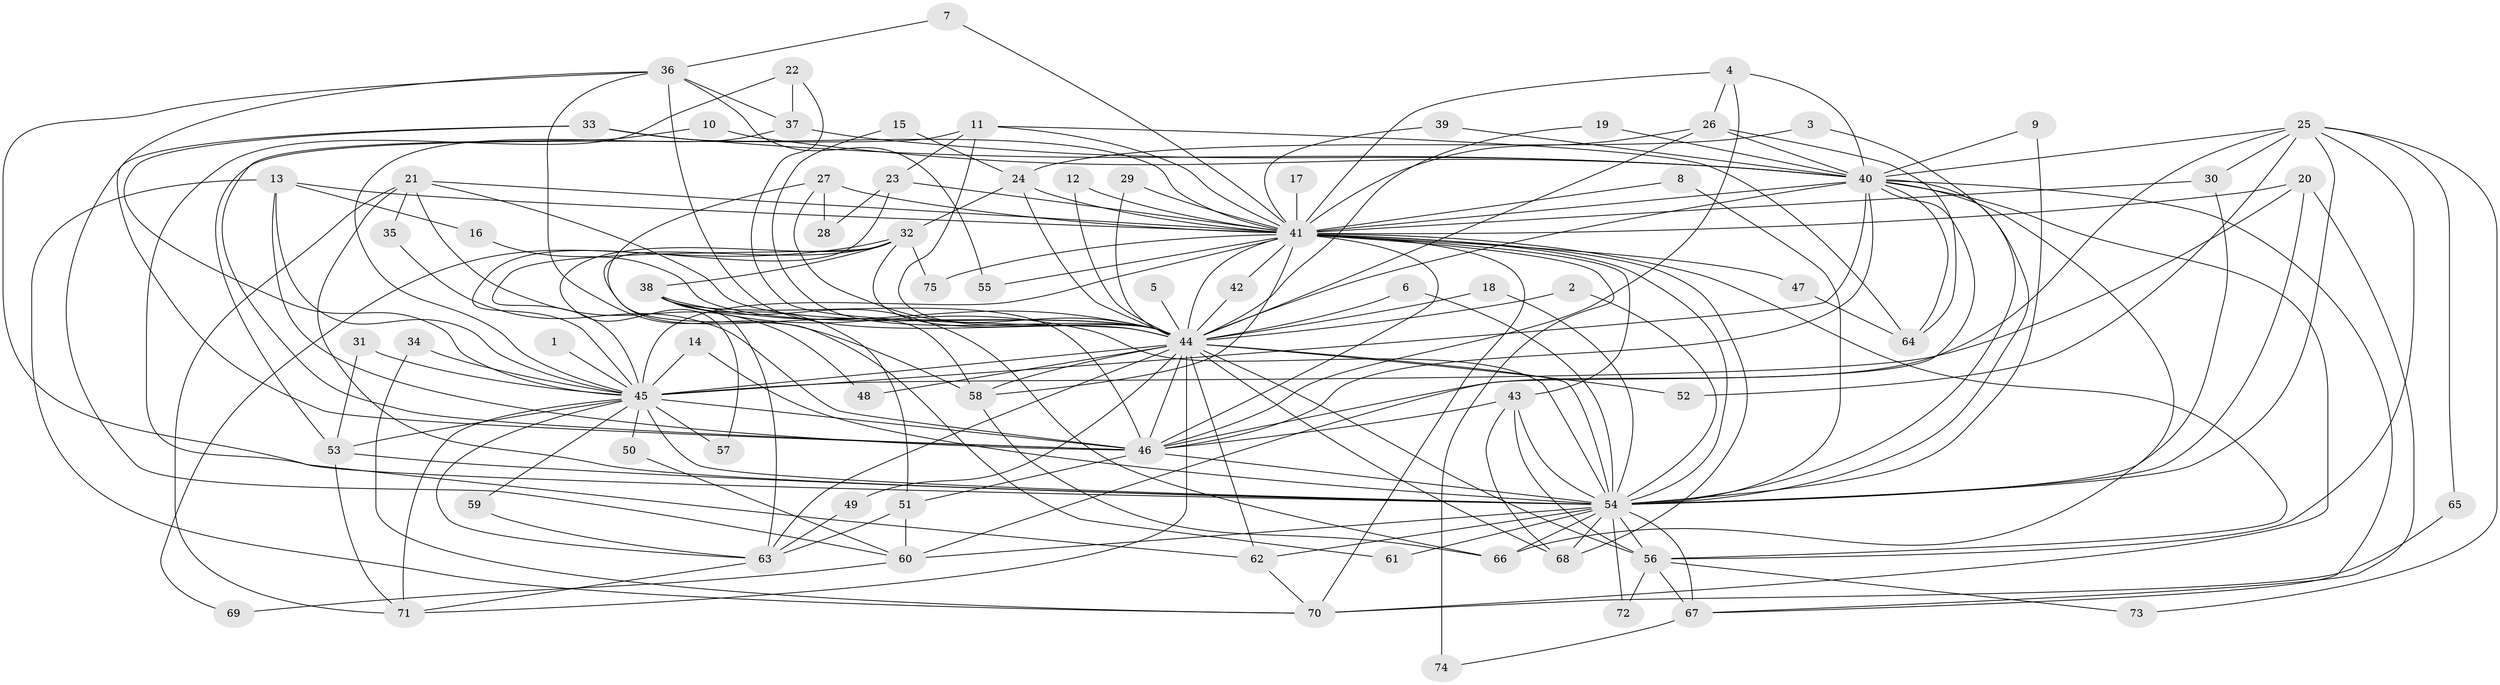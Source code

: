// original degree distribution, {18: 0.006711409395973154, 21: 0.020134228187919462, 27: 0.013422818791946308, 25: 0.006711409395973154, 26: 0.006711409395973154, 23: 0.006711409395973154, 28: 0.006711409395973154, 3: 0.12751677852348994, 4: 0.14093959731543623, 5: 0.08053691275167785, 2: 0.5369127516778524, 7: 0.013422818791946308, 8: 0.013422818791946308, 6: 0.020134228187919462}
// Generated by graph-tools (version 1.1) at 2025/49/03/09/25 03:49:37]
// undirected, 75 vertices, 189 edges
graph export_dot {
graph [start="1"]
  node [color=gray90,style=filled];
  1;
  2;
  3;
  4;
  5;
  6;
  7;
  8;
  9;
  10;
  11;
  12;
  13;
  14;
  15;
  16;
  17;
  18;
  19;
  20;
  21;
  22;
  23;
  24;
  25;
  26;
  27;
  28;
  29;
  30;
  31;
  32;
  33;
  34;
  35;
  36;
  37;
  38;
  39;
  40;
  41;
  42;
  43;
  44;
  45;
  46;
  47;
  48;
  49;
  50;
  51;
  52;
  53;
  54;
  55;
  56;
  57;
  58;
  59;
  60;
  61;
  62;
  63;
  64;
  65;
  66;
  67;
  68;
  69;
  70;
  71;
  72;
  73;
  74;
  75;
  1 -- 45 [weight=1.0];
  2 -- 44 [weight=1.0];
  2 -- 54 [weight=1.0];
  3 -- 24 [weight=1.0];
  3 -- 54 [weight=1.0];
  4 -- 26 [weight=1.0];
  4 -- 40 [weight=1.0];
  4 -- 41 [weight=1.0];
  4 -- 46 [weight=1.0];
  5 -- 44 [weight=3.0];
  6 -- 44 [weight=1.0];
  6 -- 54 [weight=1.0];
  7 -- 36 [weight=1.0];
  7 -- 41 [weight=1.0];
  8 -- 41 [weight=1.0];
  8 -- 54 [weight=2.0];
  9 -- 40 [weight=1.0];
  9 -- 54 [weight=1.0];
  10 -- 40 [weight=1.0];
  10 -- 46 [weight=1.0];
  11 -- 23 [weight=1.0];
  11 -- 41 [weight=2.0];
  11 -- 44 [weight=2.0];
  11 -- 53 [weight=1.0];
  11 -- 64 [weight=1.0];
  12 -- 41 [weight=1.0];
  12 -- 44 [weight=1.0];
  13 -- 16 [weight=1.0];
  13 -- 41 [weight=1.0];
  13 -- 45 [weight=1.0];
  13 -- 46 [weight=1.0];
  13 -- 70 [weight=1.0];
  14 -- 45 [weight=1.0];
  14 -- 54 [weight=1.0];
  15 -- 24 [weight=1.0];
  15 -- 44 [weight=1.0];
  16 -- 44 [weight=1.0];
  17 -- 41 [weight=2.0];
  18 -- 44 [weight=1.0];
  18 -- 54 [weight=1.0];
  19 -- 40 [weight=1.0];
  19 -- 44 [weight=1.0];
  20 -- 41 [weight=1.0];
  20 -- 45 [weight=1.0];
  20 -- 54 [weight=1.0];
  20 -- 67 [weight=1.0];
  21 -- 35 [weight=1.0];
  21 -- 41 [weight=1.0];
  21 -- 44 [weight=1.0];
  21 -- 48 [weight=1.0];
  21 -- 54 [weight=1.0];
  21 -- 71 [weight=1.0];
  22 -- 37 [weight=1.0];
  22 -- 44 [weight=1.0];
  22 -- 62 [weight=1.0];
  23 -- 28 [weight=1.0];
  23 -- 41 [weight=1.0];
  23 -- 45 [weight=1.0];
  24 -- 32 [weight=3.0];
  24 -- 41 [weight=1.0];
  24 -- 44 [weight=1.0];
  25 -- 30 [weight=1.0];
  25 -- 40 [weight=1.0];
  25 -- 46 [weight=1.0];
  25 -- 52 [weight=1.0];
  25 -- 54 [weight=1.0];
  25 -- 56 [weight=1.0];
  25 -- 65 [weight=1.0];
  25 -- 73 [weight=1.0];
  26 -- 40 [weight=1.0];
  26 -- 41 [weight=1.0];
  26 -- 44 [weight=1.0];
  26 -- 64 [weight=1.0];
  27 -- 28 [weight=1.0];
  27 -- 41 [weight=2.0];
  27 -- 44 [weight=1.0];
  27 -- 58 [weight=1.0];
  29 -- 41 [weight=1.0];
  29 -- 44 [weight=1.0];
  30 -- 41 [weight=2.0];
  30 -- 54 [weight=1.0];
  31 -- 45 [weight=1.0];
  31 -- 53 [weight=1.0];
  32 -- 38 [weight=1.0];
  32 -- 44 [weight=1.0];
  32 -- 45 [weight=1.0];
  32 -- 57 [weight=2.0];
  32 -- 61 [weight=1.0];
  32 -- 69 [weight=1.0];
  32 -- 75 [weight=1.0];
  33 -- 40 [weight=1.0];
  33 -- 41 [weight=1.0];
  33 -- 45 [weight=1.0];
  33 -- 60 [weight=1.0];
  34 -- 45 [weight=1.0];
  34 -- 70 [weight=1.0];
  35 -- 46 [weight=1.0];
  36 -- 37 [weight=1.0];
  36 -- 44 [weight=2.0];
  36 -- 46 [weight=2.0];
  36 -- 54 [weight=1.0];
  36 -- 55 [weight=1.0];
  36 -- 58 [weight=1.0];
  37 -- 40 [weight=1.0];
  37 -- 45 [weight=1.0];
  38 -- 44 [weight=1.0];
  38 -- 46 [weight=2.0];
  38 -- 51 [weight=1.0];
  38 -- 54 [weight=1.0];
  38 -- 63 [weight=1.0];
  38 -- 66 [weight=1.0];
  39 -- 40 [weight=1.0];
  39 -- 41 [weight=1.0];
  40 -- 41 [weight=3.0];
  40 -- 44 [weight=2.0];
  40 -- 45 [weight=1.0];
  40 -- 46 [weight=1.0];
  40 -- 54 [weight=2.0];
  40 -- 60 [weight=2.0];
  40 -- 64 [weight=1.0];
  40 -- 66 [weight=1.0];
  40 -- 67 [weight=1.0];
  40 -- 70 [weight=1.0];
  41 -- 42 [weight=2.0];
  41 -- 43 [weight=1.0];
  41 -- 44 [weight=6.0];
  41 -- 45 [weight=3.0];
  41 -- 46 [weight=4.0];
  41 -- 47 [weight=1.0];
  41 -- 54 [weight=6.0];
  41 -- 55 [weight=2.0];
  41 -- 56 [weight=1.0];
  41 -- 58 [weight=1.0];
  41 -- 68 [weight=1.0];
  41 -- 70 [weight=1.0];
  41 -- 74 [weight=3.0];
  41 -- 75 [weight=1.0];
  42 -- 44 [weight=1.0];
  43 -- 46 [weight=1.0];
  43 -- 54 [weight=1.0];
  43 -- 56 [weight=1.0];
  43 -- 68 [weight=1.0];
  44 -- 45 [weight=3.0];
  44 -- 46 [weight=2.0];
  44 -- 48 [weight=1.0];
  44 -- 49 [weight=1.0];
  44 -- 52 [weight=1.0];
  44 -- 54 [weight=4.0];
  44 -- 56 [weight=1.0];
  44 -- 58 [weight=1.0];
  44 -- 62 [weight=2.0];
  44 -- 63 [weight=1.0];
  44 -- 68 [weight=1.0];
  44 -- 71 [weight=1.0];
  45 -- 46 [weight=1.0];
  45 -- 50 [weight=1.0];
  45 -- 53 [weight=1.0];
  45 -- 54 [weight=2.0];
  45 -- 57 [weight=1.0];
  45 -- 59 [weight=1.0];
  45 -- 63 [weight=1.0];
  45 -- 71 [weight=1.0];
  46 -- 51 [weight=1.0];
  46 -- 54 [weight=2.0];
  47 -- 64 [weight=1.0];
  49 -- 63 [weight=1.0];
  50 -- 60 [weight=1.0];
  51 -- 60 [weight=1.0];
  51 -- 63 [weight=1.0];
  53 -- 54 [weight=1.0];
  53 -- 71 [weight=1.0];
  54 -- 56 [weight=2.0];
  54 -- 60 [weight=1.0];
  54 -- 61 [weight=1.0];
  54 -- 62 [weight=2.0];
  54 -- 66 [weight=1.0];
  54 -- 67 [weight=1.0];
  54 -- 68 [weight=1.0];
  54 -- 72 [weight=1.0];
  56 -- 67 [weight=1.0];
  56 -- 72 [weight=1.0];
  56 -- 73 [weight=1.0];
  58 -- 66 [weight=1.0];
  59 -- 63 [weight=1.0];
  60 -- 69 [weight=1.0];
  62 -- 70 [weight=1.0];
  63 -- 71 [weight=1.0];
  65 -- 70 [weight=1.0];
  67 -- 74 [weight=1.0];
}
